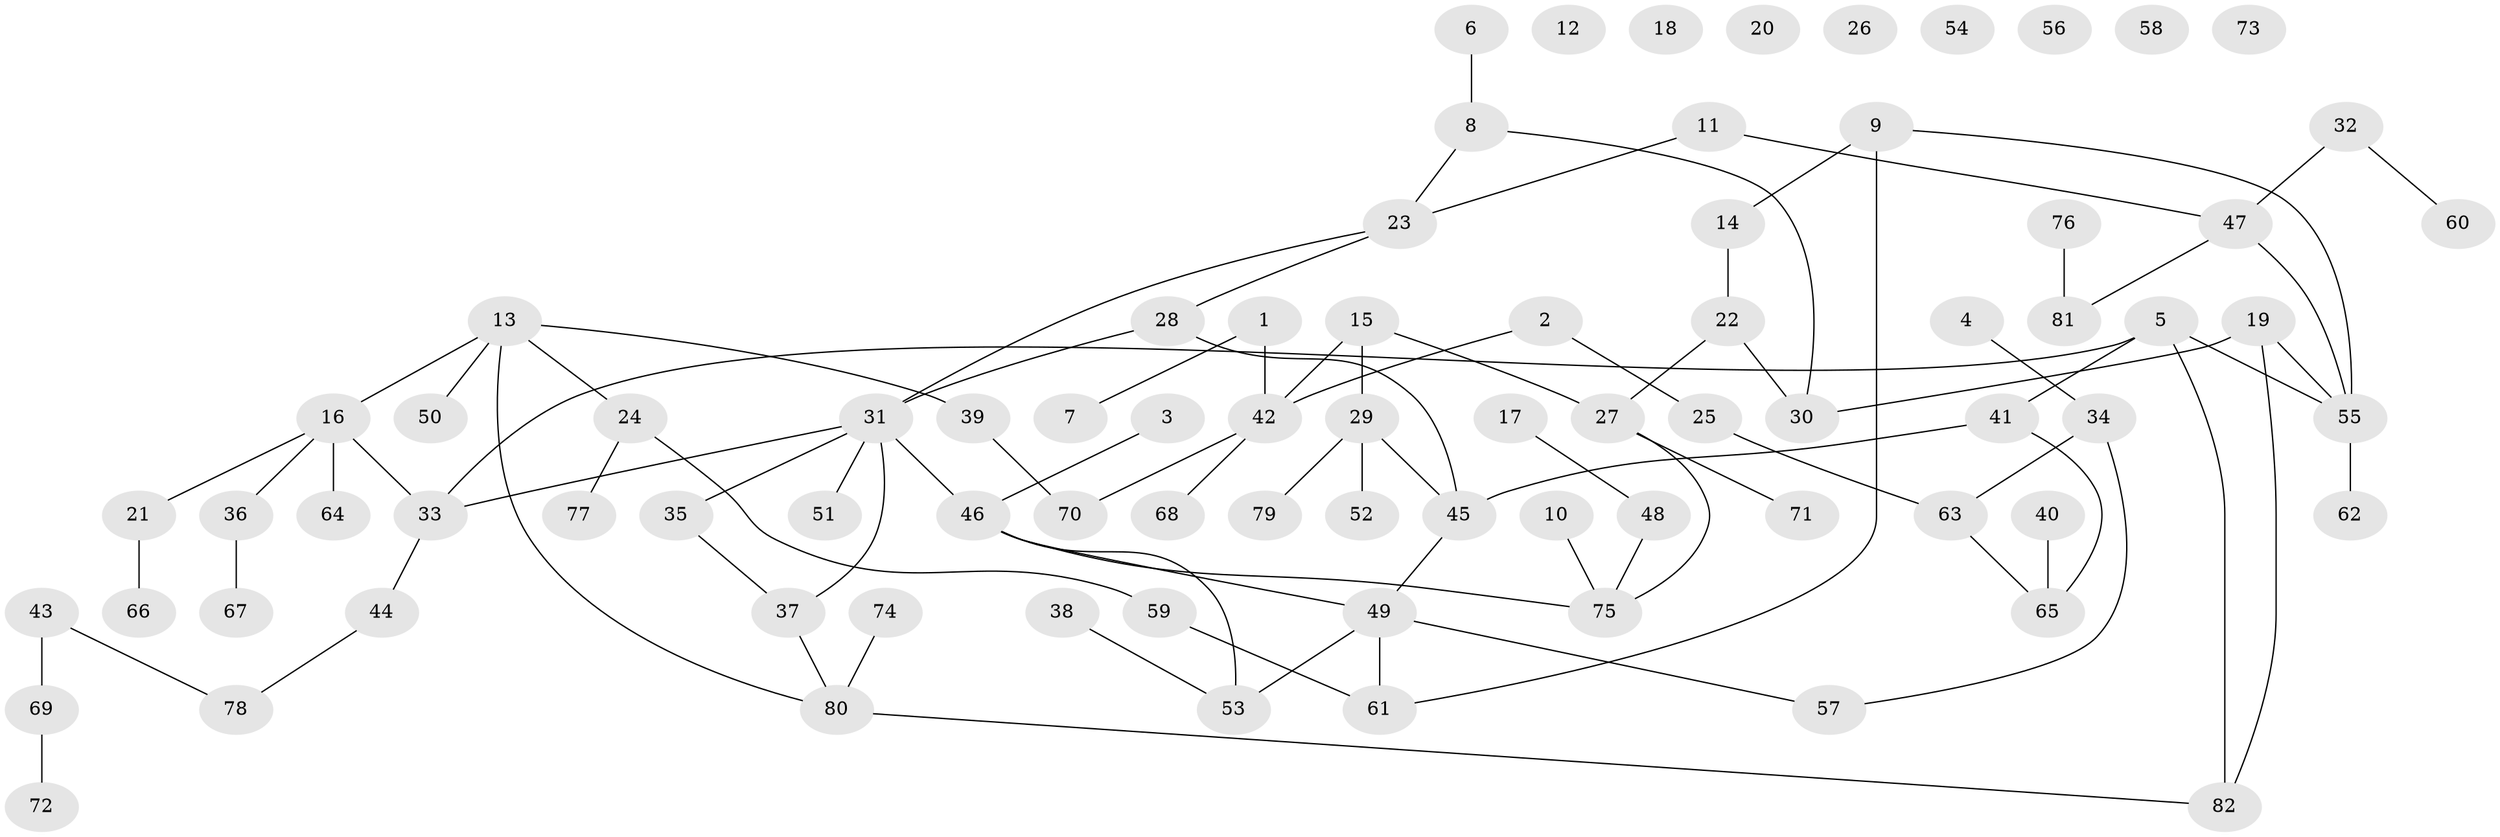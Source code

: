 // coarse degree distribution, {0: 0.3333333333333333, 3: 0.16666666666666666, 2: 0.08333333333333333, 4: 0.041666666666666664, 1: 0.2916666666666667, 5: 0.041666666666666664, 6: 0.041666666666666664}
// Generated by graph-tools (version 1.1) at 2025/43/03/04/25 21:43:43]
// undirected, 82 vertices, 91 edges
graph export_dot {
graph [start="1"]
  node [color=gray90,style=filled];
  1;
  2;
  3;
  4;
  5;
  6;
  7;
  8;
  9;
  10;
  11;
  12;
  13;
  14;
  15;
  16;
  17;
  18;
  19;
  20;
  21;
  22;
  23;
  24;
  25;
  26;
  27;
  28;
  29;
  30;
  31;
  32;
  33;
  34;
  35;
  36;
  37;
  38;
  39;
  40;
  41;
  42;
  43;
  44;
  45;
  46;
  47;
  48;
  49;
  50;
  51;
  52;
  53;
  54;
  55;
  56;
  57;
  58;
  59;
  60;
  61;
  62;
  63;
  64;
  65;
  66;
  67;
  68;
  69;
  70;
  71;
  72;
  73;
  74;
  75;
  76;
  77;
  78;
  79;
  80;
  81;
  82;
  1 -- 7;
  1 -- 42;
  2 -- 25;
  2 -- 42;
  3 -- 46;
  4 -- 34;
  5 -- 33;
  5 -- 41;
  5 -- 55;
  5 -- 82;
  6 -- 8;
  8 -- 23;
  8 -- 30;
  9 -- 14;
  9 -- 55;
  9 -- 61;
  10 -- 75;
  11 -- 23;
  11 -- 47;
  13 -- 16;
  13 -- 24;
  13 -- 39;
  13 -- 50;
  13 -- 80;
  14 -- 22;
  15 -- 27;
  15 -- 29;
  15 -- 42;
  16 -- 21;
  16 -- 33;
  16 -- 36;
  16 -- 64;
  17 -- 48;
  19 -- 30;
  19 -- 55;
  19 -- 82;
  21 -- 66;
  22 -- 27;
  22 -- 30;
  23 -- 28;
  23 -- 31;
  24 -- 59;
  24 -- 77;
  25 -- 63;
  27 -- 71;
  27 -- 75;
  28 -- 31;
  28 -- 45;
  29 -- 45;
  29 -- 52;
  29 -- 79;
  31 -- 33;
  31 -- 35;
  31 -- 37;
  31 -- 46;
  31 -- 51;
  32 -- 47;
  32 -- 60;
  33 -- 44;
  34 -- 57;
  34 -- 63;
  35 -- 37;
  36 -- 67;
  37 -- 80;
  38 -- 53;
  39 -- 70;
  40 -- 65;
  41 -- 45;
  41 -- 65;
  42 -- 68;
  42 -- 70;
  43 -- 69;
  43 -- 78;
  44 -- 78;
  45 -- 49;
  46 -- 49;
  46 -- 53;
  46 -- 75;
  47 -- 55;
  47 -- 81;
  48 -- 75;
  49 -- 53;
  49 -- 57;
  49 -- 61;
  55 -- 62;
  59 -- 61;
  63 -- 65;
  69 -- 72;
  74 -- 80;
  76 -- 81;
  80 -- 82;
}
